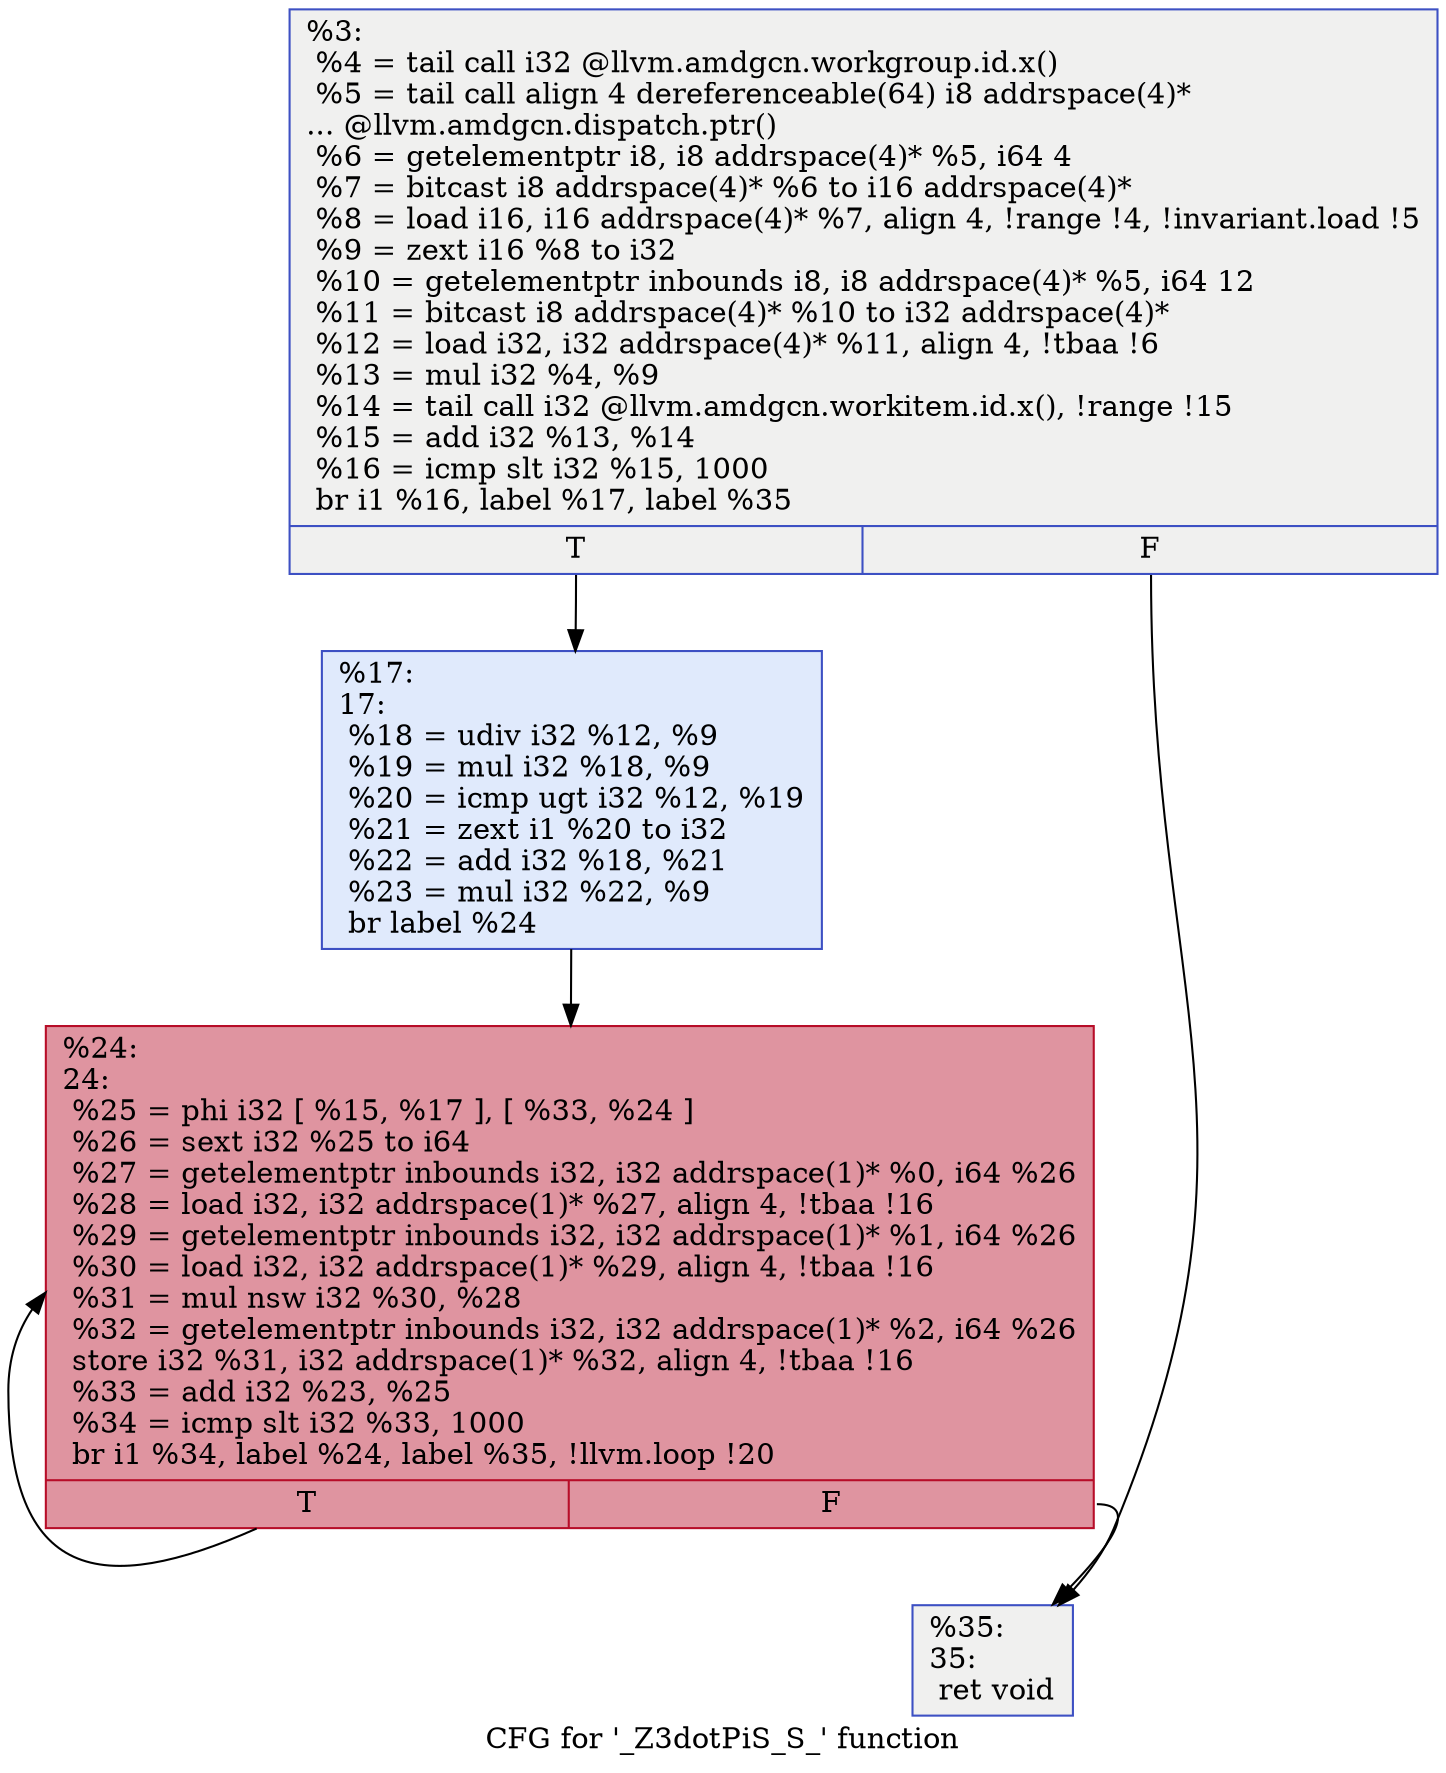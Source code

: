 digraph "CFG for '_Z3dotPiS_S_' function" {
	label="CFG for '_Z3dotPiS_S_' function";

	Node0x60db450 [shape=record,color="#3d50c3ff", style=filled, fillcolor="#dedcdb70",label="{%3:\l  %4 = tail call i32 @llvm.amdgcn.workgroup.id.x()\l  %5 = tail call align 4 dereferenceable(64) i8 addrspace(4)*\l... @llvm.amdgcn.dispatch.ptr()\l  %6 = getelementptr i8, i8 addrspace(4)* %5, i64 4\l  %7 = bitcast i8 addrspace(4)* %6 to i16 addrspace(4)*\l  %8 = load i16, i16 addrspace(4)* %7, align 4, !range !4, !invariant.load !5\l  %9 = zext i16 %8 to i32\l  %10 = getelementptr inbounds i8, i8 addrspace(4)* %5, i64 12\l  %11 = bitcast i8 addrspace(4)* %10 to i32 addrspace(4)*\l  %12 = load i32, i32 addrspace(4)* %11, align 4, !tbaa !6\l  %13 = mul i32 %4, %9\l  %14 = tail call i32 @llvm.amdgcn.workitem.id.x(), !range !15\l  %15 = add i32 %13, %14\l  %16 = icmp slt i32 %15, 1000\l  br i1 %16, label %17, label %35\l|{<s0>T|<s1>F}}"];
	Node0x60db450:s0 -> Node0x60dcdb0;
	Node0x60db450:s1 -> Node0x60dd760;
	Node0x60dcdb0 [shape=record,color="#3d50c3ff", style=filled, fillcolor="#b9d0f970",label="{%17:\l17:                                               \l  %18 = udiv i32 %12, %9\l  %19 = mul i32 %18, %9\l  %20 = icmp ugt i32 %12, %19\l  %21 = zext i1 %20 to i32\l  %22 = add i32 %18, %21\l  %23 = mul i32 %22, %9\l  br label %24\l}"];
	Node0x60dcdb0 -> Node0x60ddbe0;
	Node0x60ddbe0 [shape=record,color="#b70d28ff", style=filled, fillcolor="#b70d2870",label="{%24:\l24:                                               \l  %25 = phi i32 [ %15, %17 ], [ %33, %24 ]\l  %26 = sext i32 %25 to i64\l  %27 = getelementptr inbounds i32, i32 addrspace(1)* %0, i64 %26\l  %28 = load i32, i32 addrspace(1)* %27, align 4, !tbaa !16\l  %29 = getelementptr inbounds i32, i32 addrspace(1)* %1, i64 %26\l  %30 = load i32, i32 addrspace(1)* %29, align 4, !tbaa !16\l  %31 = mul nsw i32 %30, %28\l  %32 = getelementptr inbounds i32, i32 addrspace(1)* %2, i64 %26\l  store i32 %31, i32 addrspace(1)* %32, align 4, !tbaa !16\l  %33 = add i32 %23, %25\l  %34 = icmp slt i32 %33, 1000\l  br i1 %34, label %24, label %35, !llvm.loop !20\l|{<s0>T|<s1>F}}"];
	Node0x60ddbe0:s0 -> Node0x60ddbe0;
	Node0x60ddbe0:s1 -> Node0x60dd760;
	Node0x60dd760 [shape=record,color="#3d50c3ff", style=filled, fillcolor="#dedcdb70",label="{%35:\l35:                                               \l  ret void\l}"];
}
